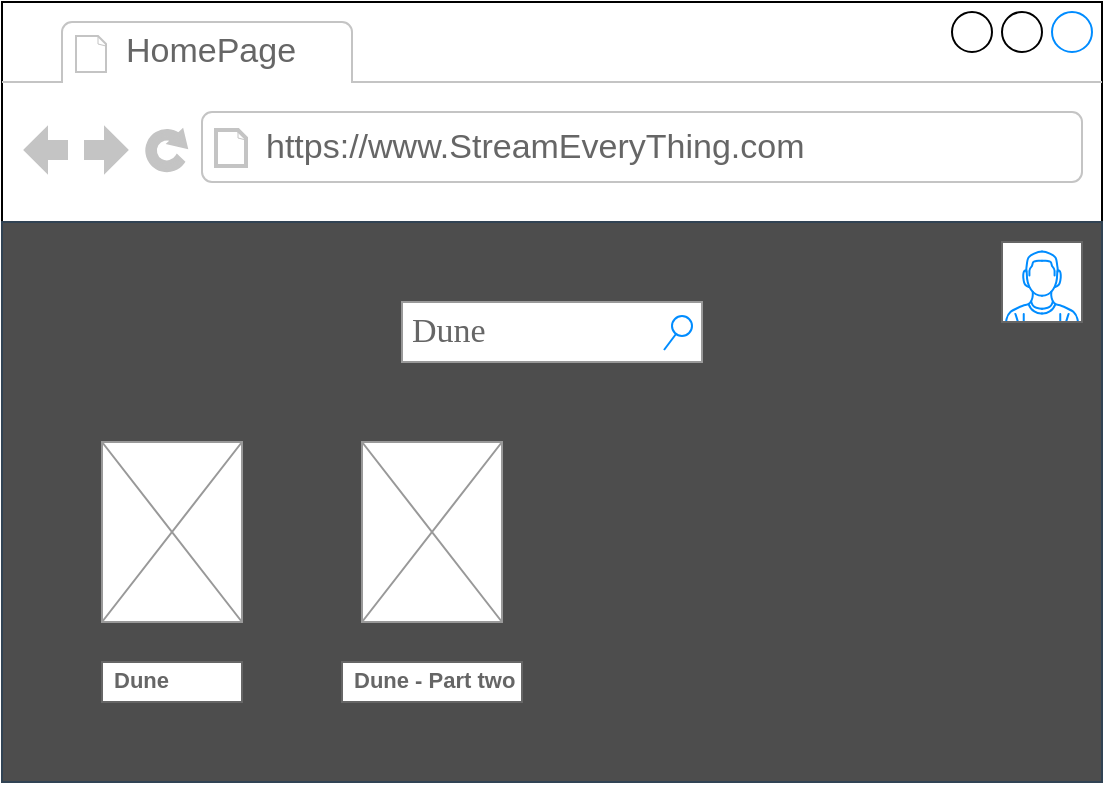 <mxfile>
    <diagram id="A1wCHbnHo_bS7V6GMGPD" name="Page-1">
        <mxGraphModel dx="1477" dy="1942" grid="1" gridSize="10" guides="1" tooltips="1" connect="1" arrows="1" fold="1" page="1" pageScale="1" pageWidth="850" pageHeight="1100" math="0" shadow="0">
            <root>
                <mxCell id="0"/>
                <mxCell id="1" parent="0"/>
                <mxCell id="2" value="" style="strokeWidth=1;shadow=0;dashed=0;align=center;html=1;shape=mxgraph.mockup.containers.browserWindow;rSize=0;strokeColor2=#008cff;strokeColor3=#c4c4c4;mainText=,;recursiveResize=0;" parent="1" vertex="1">
                    <mxGeometry x="70" y="-20" width="550" height="390" as="geometry"/>
                </mxCell>
                <mxCell id="3" value="HomePage" style="strokeWidth=1;shadow=0;dashed=0;align=center;html=1;shape=mxgraph.mockup.containers.anchor;fontSize=17;fontColor=#666666;align=left;whiteSpace=wrap;" parent="2" vertex="1">
                    <mxGeometry x="60" y="12" width="110" height="26" as="geometry"/>
                </mxCell>
                <mxCell id="4" value="https://www.StreamEveryThing.com" style="strokeWidth=1;shadow=0;dashed=0;align=center;html=1;shape=mxgraph.mockup.containers.anchor;rSize=0;fontSize=17;fontColor=#666666;align=left;" parent="2" vertex="1">
                    <mxGeometry x="130" y="60" width="300" height="26" as="geometry"/>
                </mxCell>
                <mxCell id="76" value="" style="rounded=0;whiteSpace=wrap;html=1;fillColor=#4D4D4D;strokeColor=#314354;fontColor=#ffffff;" vertex="1" parent="2">
                    <mxGeometry y="110" width="550" height="280" as="geometry"/>
                </mxCell>
                <mxCell id="62" value="&lt;h6&gt;&lt;span style=&quot;font-size: 11px;&quot;&gt;Dune&lt;/span&gt;&lt;/h6&gt;" style="strokeWidth=1;shadow=0;dashed=0;align=center;html=1;shape=mxgraph.mockup.text.textBox;fontColor=#666666;align=left;fontSize=17;spacingLeft=4;spacingTop=-3;strokeColor=#666666;mainText=;labelPosition=center;verticalLabelPosition=middle;verticalAlign=middle;" parent="2" vertex="1">
                    <mxGeometry x="50" y="330" width="70" height="20" as="geometry"/>
                </mxCell>
                <mxCell id="55" value="" style="verticalLabelPosition=bottom;shadow=0;dashed=0;align=center;html=1;verticalAlign=top;strokeWidth=1;shape=mxgraph.mockup.graphics.simpleIcon;strokeColor=#999999;fillColor=#ffffff;" parent="2" vertex="1">
                    <mxGeometry x="50" y="220" width="70" height="90" as="geometry"/>
                </mxCell>
                <mxCell id="74" value="&lt;h6&gt;&lt;span style=&quot;font-size: 11px;&quot;&gt;Dune - Part two&lt;/span&gt;&lt;/h6&gt;" style="strokeWidth=1;shadow=0;dashed=0;align=center;html=1;shape=mxgraph.mockup.text.textBox;fontColor=#666666;align=left;fontSize=17;spacingLeft=4;spacingTop=-3;whiteSpace=wrap;strokeColor=#666666;mainText=" parent="2" vertex="1">
                    <mxGeometry x="170" y="330" width="90" height="20" as="geometry"/>
                </mxCell>
                <mxCell id="54" value="" style="verticalLabelPosition=bottom;shadow=0;dashed=0;align=center;html=1;verticalAlign=top;strokeWidth=1;shape=mxgraph.mockup.graphics.simpleIcon;strokeColor=#999999;fillColor=#ffffff;" parent="2" vertex="1">
                    <mxGeometry x="180" y="220" width="70" height="90" as="geometry"/>
                </mxCell>
                <mxCell id="5" value="Dune" style="strokeWidth=1;shadow=0;dashed=0;align=center;html=1;shape=mxgraph.mockup.forms.searchBox;strokeColor=#999999;mainText=;strokeColor2=#008cff;fontColor=#666666;fontSize=17;align=left;spacingLeft=3;whiteSpace=wrap;fontFamily=Times New Roman;" parent="2" vertex="1">
                    <mxGeometry x="200" y="150" width="150" height="30" as="geometry"/>
                </mxCell>
                <mxCell id="51" value="" style="verticalLabelPosition=bottom;shadow=0;dashed=0;align=center;html=1;verticalAlign=top;strokeWidth=1;shape=mxgraph.mockup.containers.userMale;strokeColor=#666666;strokeColor2=#008cff;" parent="2" vertex="1">
                    <mxGeometry x="500" y="120" width="40" height="40" as="geometry"/>
                </mxCell>
            </root>
        </mxGraphModel>
    </diagram>
</mxfile>